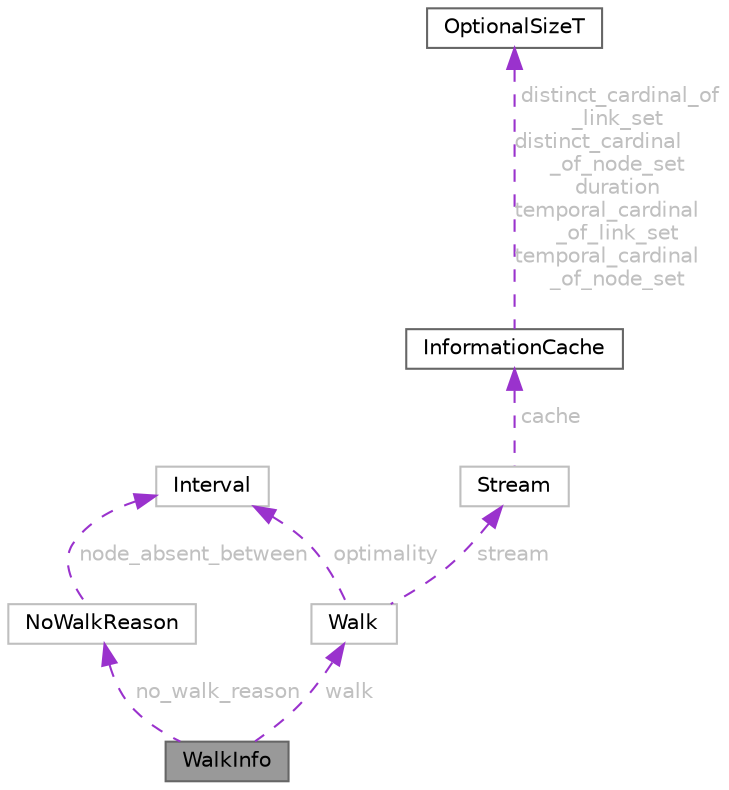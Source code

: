 digraph "WalkInfo"
{
 // LATEX_PDF_SIZE
  bgcolor="transparent";
  edge [fontname=Helvetica,fontsize=10,labelfontname=Helvetica,labelfontsize=10];
  node [fontname=Helvetica,fontsize=10,shape=box,height=0.2,width=0.4];
  Node1 [id="Node000001",label="WalkInfo",height=0.2,width=0.4,color="gray40", fillcolor="grey60", style="filled", fontcolor="black",tooltip=" "];
  Node2 -> Node1 [id="edge1_Node000001_Node000002",dir="back",color="darkorchid3",style="dashed",tooltip=" ",label=" walk",fontcolor="grey" ];
  Node2 [id="Node000002",label="Walk",height=0.2,width=0.4,color="grey75", fillcolor="white", style="filled",URL="$structWalk.html",tooltip=" "];
  Node3 -> Node2 [id="edge2_Node000002_Node000003",dir="back",color="darkorchid3",style="dashed",tooltip=" ",label=" optimality",fontcolor="grey" ];
  Node3 [id="Node000003",label="Interval",height=0.2,width=0.4,color="grey75", fillcolor="white", style="filled",URL="$structInterval.html",tooltip=" "];
  Node4 -> Node2 [id="edge3_Node000002_Node000004",dir="back",color="darkorchid3",style="dashed",tooltip=" ",label=" stream",fontcolor="grey" ];
  Node4 [id="Node000004",label="Stream",height=0.2,width=0.4,color="grey75", fillcolor="white", style="filled",URL="$structStream.html",tooltip=" "];
  Node5 -> Node4 [id="edge4_Node000004_Node000005",dir="back",color="darkorchid3",style="dashed",tooltip=" ",label=" cache",fontcolor="grey" ];
  Node5 [id="Node000005",label="InformationCache",height=0.2,width=0.4,color="gray40", fillcolor="white", style="filled",URL="$structInformationCache.html",tooltip="A cache of information about the 4 main sets of a Stream: the temporal nodes W, the temporal links E,..."];
  Node6 -> Node5 [id="edge5_Node000005_Node000006",dir="back",color="darkorchid3",style="dashed",tooltip=" ",label=" distinct_cardinal_of\l_link_set\ndistinct_cardinal\l_of_node_set\nduration\ntemporal_cardinal\l_of_link_set\ntemporal_cardinal\l_of_node_set",fontcolor="grey" ];
  Node6 [id="Node000006",label="OptionalSizeT",height=0.2,width=0.4,color="gray40", fillcolor="white", style="filled",URL="$structOptionalSizeT.html",tooltip="A size_t that can be optional."];
  Node7 -> Node1 [id="edge6_Node000001_Node000007",dir="back",color="darkorchid3",style="dashed",tooltip=" ",label=" no_walk_reason",fontcolor="grey" ];
  Node7 [id="Node000007",label="NoWalkReason",height=0.2,width=0.4,color="grey75", fillcolor="white", style="filled",URL="$structNoWalkReason.html",tooltip=" "];
  Node3 -> Node7 [id="edge7_Node000007_Node000003",dir="back",color="darkorchid3",style="dashed",tooltip=" ",label=" node_absent_between",fontcolor="grey" ];
}
